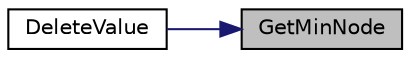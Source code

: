 digraph "GetMinNode"
{
 // INTERACTIVE_SVG=YES
 // LATEX_PDF_SIZE
  bgcolor="transparent";
  edge [fontname="Helvetica",fontsize="10",labelfontname="Helvetica",labelfontsize="10"];
  node [fontname="Helvetica",fontsize="10",shape=record];
  rankdir="RL";
  Node1 [label="GetMinNode",height=0.2,width=0.4,color="black", fillcolor="grey75", style="filled", fontcolor="black",tooltip=" "];
  Node1 -> Node2 [dir="back",color="midnightblue",fontsize="10",style="solid",fontname="Helvetica"];
  Node2 [label="DeleteValue",height=0.2,width=0.4,color="black",URL="$d3/d2e/classcommon_1_1BinarySearch_ac6a38c0d2012009cd2d753b7dad3ec8a.html#ac6a38c0d2012009cd2d753b7dad3ec8a",tooltip=" "];
}
